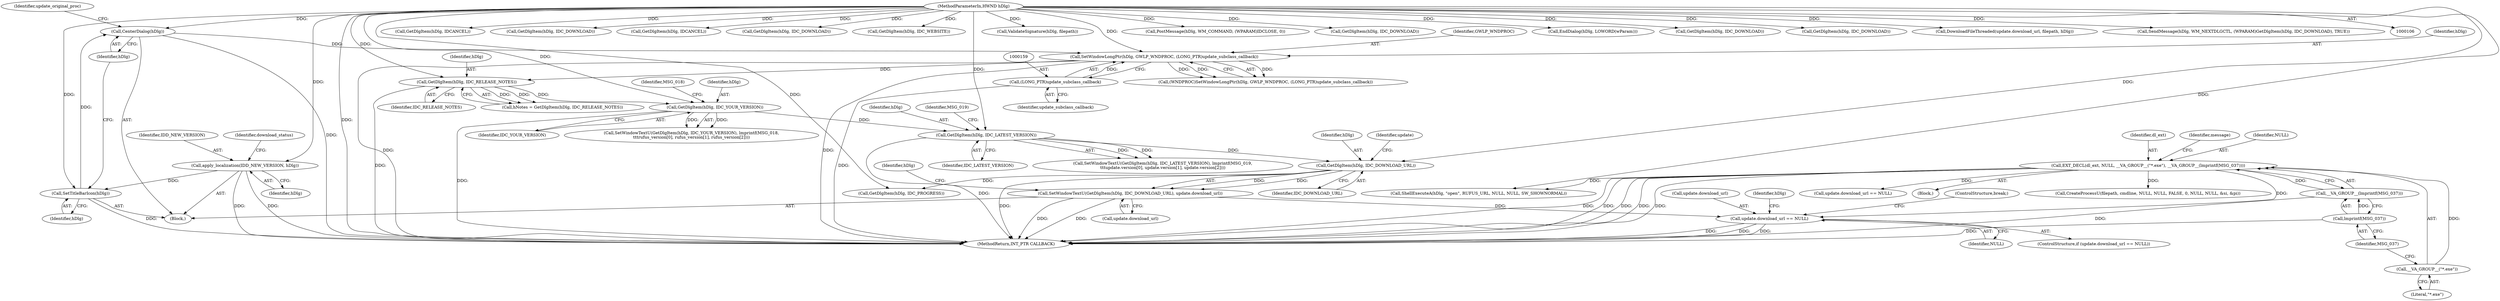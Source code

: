 digraph "0_rufus_c3c39f7f8a11f612c4ebf7affce25ec6928eb1cb_1@API" {
"1000250" [label="(Call,update.download_url == NULL)"];
"1000231" [label="(Call,SetWindowTextU(GetDlgItem(hDlg, IDC_DOWNLOAD_URL), update.download_url))"];
"1000232" [label="(Call,GetDlgItem(hDlg, IDC_DOWNLOAD_URL))"];
"1000211" [label="(Call,GetDlgItem(hDlg, IDC_LATEST_VERSION))"];
"1000196" [label="(Call,GetDlgItem(hDlg, IDC_YOUR_VERSION))"];
"1000163" [label="(Call,GetDlgItem(hDlg, IDC_RELEASE_NOTES))"];
"1000155" [label="(Call,SetWindowLongPtr(hDlg, GWLP_WNDPROC, (LONG_PTR)update_subclass_callback))"];
"1000149" [label="(Call,CenterDialog(hDlg))"];
"1000147" [label="(Call,SetTitleBarIcon(hDlg))"];
"1000141" [label="(Call,apply_localization(IDD_NEW_VERSION, hDlg))"];
"1000107" [label="(MethodParameterIn,HWND hDlg)"];
"1000158" [label="(Call,(LONG_PTR)update_subclass_callback)"];
"1000129" [label="(Call,EXT_DECL(dl_ext, NULL, __VA_GROUP__(\"*.exe\"), __VA_GROUP__(lmprintf(MSG_037))))"];
"1000132" [label="(Call,__VA_GROUP__(\"*.exe\"))"];
"1000134" [label="(Call,__VA_GROUP__(lmprintf(MSG_037)))"];
"1000135" [label="(Call,lmprintf(MSG_037))"];
"1000327" [label="(Call,ShellExecuteA(hDlg, \"open\", RUFUS_URL, NULL, NULL, SW_SHOWNORMAL))"];
"1000157" [label="(Identifier,GWLP_WNDPROC)"];
"1000249" [label="(ControlStructure,if (update.download_url == NULL))"];
"1000195" [label="(Call,SetWindowTextU(GetDlgItem(hDlg, IDC_YOUR_VERSION), lmprintf(MSG_018,\n\t\t\trufus_version[0], rufus_version[1], rufus_version[2])))"];
"1000526" [label="(Call,GetDlgItem(hDlg, IDCANCEL))"];
"1000141" [label="(Call,apply_localization(IDD_NEW_VERSION, hDlg))"];
"1000534" [label="(Call,GetDlgItem(hDlg, IDC_DOWNLOAD))"];
"1000142" [label="(Identifier,IDD_NEW_VERSION)"];
"1000138" [label="(Identifier,message)"];
"1000200" [label="(Identifier,MSG_018)"];
"1000153" [label="(Call,(WNDPROC)SetWindowLongPtr(hDlg, GWLP_WNDPROC, (LONG_PTR)update_subclass_callback))"];
"1000235" [label="(Call,update.download_url)"];
"1000156" [label="(Identifier,hDlg)"];
"1000504" [label="(Call,GetDlgItem(hDlg, IDCANCEL))"];
"1000545" [label="(Call,GetDlgItem(hDlg, IDC_DOWNLOAD))"];
"1000163" [label="(Call,GetDlgItem(hDlg, IDC_RELEASE_NOTES))"];
"1000155" [label="(Call,SetWindowLongPtr(hDlg, GWLP_WNDPROC, (LONG_PTR)update_subclass_callback))"];
"1000251" [label="(Call,update.download_url)"];
"1000136" [label="(Identifier,MSG_037)"];
"1000267" [label="(Call,GetDlgItem(hDlg, IDC_WEBSITE))"];
"1000161" [label="(Call,hNotes = GetDlgItem(hDlg, IDC_RELEASE_NOTES))"];
"1000129" [label="(Call,EXT_DECL(dl_ext, NULL, __VA_GROUP__(\"*.exe\"), __VA_GROUP__(lmprintf(MSG_037))))"];
"1000135" [label="(Call,lmprintf(MSG_037))"];
"1000422" [label="(Call,update.download_url == NULL)"];
"1000150" [label="(Identifier,hDlg)"];
"1000254" [label="(Identifier,NULL)"];
"1000257" [label="(Identifier,hDlg)"];
"1000233" [label="(Identifier,hDlg)"];
"1000239" [label="(Call,GetDlgItem(hDlg, IDC_PROGRESS))"];
"1000232" [label="(Call,GetDlgItem(hDlg, IDC_DOWNLOAD_URL))"];
"1000164" [label="(Identifier,hDlg)"];
"1000147" [label="(Call,SetTitleBarIcon(hDlg))"];
"1000357" [label="(Call,ValidateSignature(hDlg, filepath))"];
"1000160" [label="(Identifier,update_subclass_callback)"];
"1000240" [label="(Identifier,hDlg)"];
"1000165" [label="(Identifier,IDC_RELEASE_NOTES)"];
"1000111" [label="(Block,)"];
"1000131" [label="(Identifier,NULL)"];
"1000260" [label="(ControlStructure,break;)"];
"1000198" [label="(Identifier,IDC_YOUR_VERSION)"];
"1000107" [label="(MethodParameterIn,HWND hDlg)"];
"1000382" [label="(Call,CreateProcessU(filepath, cmdline, NULL, NULL, FALSE, 0, NULL, NULL, &si, &pi))"];
"1000133" [label="(Literal,\"*.exe\")"];
"1000134" [label="(Call,__VA_GROUP__(lmprintf(MSG_037)))"];
"1000211" [label="(Call,GetDlgItem(hDlg, IDC_LATEST_VERSION))"];
"1000197" [label="(Identifier,hDlg)"];
"1000149" [label="(Call,CenterDialog(hDlg))"];
"1000145" [label="(Identifier,download_status)"];
"1000407" [label="(Call,PostMessage(hDlg, WM_COMMAND, (WPARAM)IDCLOSE, 0))"];
"1000486" [label="(Call,GetDlgItem(hDlg, IDC_DOWNLOAD))"];
"1000152" [label="(Identifier,update_original_proc)"];
"1000196" [label="(Call,GetDlgItem(hDlg, IDC_YOUR_VERSION))"];
"1000132" [label="(Call,__VA_GROUP__(\"*.exe\"))"];
"1000231" [label="(Call,SetWindowTextU(GetDlgItem(hDlg, IDC_DOWNLOAD_URL), update.download_url))"];
"1000561" [label="(MethodReturn,INT_PTR CALLBACK)"];
"1000139" [label="(Block,)"];
"1000212" [label="(Identifier,hDlg)"];
"1000158" [label="(Call,(LONG_PTR)update_subclass_callback)"];
"1000318" [label="(Call,EndDialog(hDlg, LOWORD(wParam)))"];
"1000509" [label="(Call,GetDlgItem(hDlg, IDC_DOWNLOAD))"];
"1000236" [label="(Identifier,update)"];
"1000234" [label="(Identifier,IDC_DOWNLOAD_URL)"];
"1000148" [label="(Identifier,hDlg)"];
"1000256" [label="(Call,GetDlgItem(hDlg, IDC_DOWNLOAD))"];
"1000130" [label="(Identifier,dl_ext)"];
"1000250" [label="(Call,update.download_url == NULL)"];
"1000143" [label="(Identifier,hDlg)"];
"1000490" [label="(Call,DownloadFileThreaded(update.download_url, filepath, hDlg))"];
"1000213" [label="(Identifier,IDC_LATEST_VERSION)"];
"1000481" [label="(Call,SendMessage(hDlg, WM_NEXTDLGCTL, (WPARAM)GetDlgItem(hDlg, IDC_DOWNLOAD), TRUE))"];
"1000210" [label="(Call,SetWindowTextU(GetDlgItem(hDlg, IDC_LATEST_VERSION), lmprintf(MSG_019,\n\t\t\tupdate.version[0], update.version[1], update.version[2])))"];
"1000215" [label="(Identifier,MSG_019)"];
"1000250" -> "1000249"  [label="AST: "];
"1000250" -> "1000254"  [label="CFG: "];
"1000251" -> "1000250"  [label="AST: "];
"1000254" -> "1000250"  [label="AST: "];
"1000257" -> "1000250"  [label="CFG: "];
"1000260" -> "1000250"  [label="CFG: "];
"1000250" -> "1000561"  [label="DDG: "];
"1000250" -> "1000561"  [label="DDG: "];
"1000250" -> "1000561"  [label="DDG: "];
"1000231" -> "1000250"  [label="DDG: "];
"1000129" -> "1000250"  [label="DDG: "];
"1000231" -> "1000139"  [label="AST: "];
"1000231" -> "1000235"  [label="CFG: "];
"1000232" -> "1000231"  [label="AST: "];
"1000235" -> "1000231"  [label="AST: "];
"1000240" -> "1000231"  [label="CFG: "];
"1000231" -> "1000561"  [label="DDG: "];
"1000231" -> "1000561"  [label="DDG: "];
"1000232" -> "1000231"  [label="DDG: "];
"1000232" -> "1000231"  [label="DDG: "];
"1000232" -> "1000234"  [label="CFG: "];
"1000233" -> "1000232"  [label="AST: "];
"1000234" -> "1000232"  [label="AST: "];
"1000236" -> "1000232"  [label="CFG: "];
"1000232" -> "1000561"  [label="DDG: "];
"1000211" -> "1000232"  [label="DDG: "];
"1000107" -> "1000232"  [label="DDG: "];
"1000232" -> "1000239"  [label="DDG: "];
"1000211" -> "1000210"  [label="AST: "];
"1000211" -> "1000213"  [label="CFG: "];
"1000212" -> "1000211"  [label="AST: "];
"1000213" -> "1000211"  [label="AST: "];
"1000215" -> "1000211"  [label="CFG: "];
"1000211" -> "1000561"  [label="DDG: "];
"1000211" -> "1000210"  [label="DDG: "];
"1000211" -> "1000210"  [label="DDG: "];
"1000196" -> "1000211"  [label="DDG: "];
"1000107" -> "1000211"  [label="DDG: "];
"1000196" -> "1000195"  [label="AST: "];
"1000196" -> "1000198"  [label="CFG: "];
"1000197" -> "1000196"  [label="AST: "];
"1000198" -> "1000196"  [label="AST: "];
"1000200" -> "1000196"  [label="CFG: "];
"1000196" -> "1000561"  [label="DDG: "];
"1000196" -> "1000195"  [label="DDG: "];
"1000196" -> "1000195"  [label="DDG: "];
"1000163" -> "1000196"  [label="DDG: "];
"1000107" -> "1000196"  [label="DDG: "];
"1000163" -> "1000161"  [label="AST: "];
"1000163" -> "1000165"  [label="CFG: "];
"1000164" -> "1000163"  [label="AST: "];
"1000165" -> "1000163"  [label="AST: "];
"1000161" -> "1000163"  [label="CFG: "];
"1000163" -> "1000561"  [label="DDG: "];
"1000163" -> "1000161"  [label="DDG: "];
"1000163" -> "1000161"  [label="DDG: "];
"1000155" -> "1000163"  [label="DDG: "];
"1000107" -> "1000163"  [label="DDG: "];
"1000155" -> "1000153"  [label="AST: "];
"1000155" -> "1000158"  [label="CFG: "];
"1000156" -> "1000155"  [label="AST: "];
"1000157" -> "1000155"  [label="AST: "];
"1000158" -> "1000155"  [label="AST: "];
"1000153" -> "1000155"  [label="CFG: "];
"1000155" -> "1000561"  [label="DDG: "];
"1000155" -> "1000561"  [label="DDG: "];
"1000155" -> "1000153"  [label="DDG: "];
"1000155" -> "1000153"  [label="DDG: "];
"1000155" -> "1000153"  [label="DDG: "];
"1000149" -> "1000155"  [label="DDG: "];
"1000107" -> "1000155"  [label="DDG: "];
"1000158" -> "1000155"  [label="DDG: "];
"1000149" -> "1000139"  [label="AST: "];
"1000149" -> "1000150"  [label="CFG: "];
"1000150" -> "1000149"  [label="AST: "];
"1000152" -> "1000149"  [label="CFG: "];
"1000149" -> "1000561"  [label="DDG: "];
"1000147" -> "1000149"  [label="DDG: "];
"1000107" -> "1000149"  [label="DDG: "];
"1000147" -> "1000139"  [label="AST: "];
"1000147" -> "1000148"  [label="CFG: "];
"1000148" -> "1000147"  [label="AST: "];
"1000150" -> "1000147"  [label="CFG: "];
"1000147" -> "1000561"  [label="DDG: "];
"1000141" -> "1000147"  [label="DDG: "];
"1000107" -> "1000147"  [label="DDG: "];
"1000141" -> "1000139"  [label="AST: "];
"1000141" -> "1000143"  [label="CFG: "];
"1000142" -> "1000141"  [label="AST: "];
"1000143" -> "1000141"  [label="AST: "];
"1000145" -> "1000141"  [label="CFG: "];
"1000141" -> "1000561"  [label="DDG: "];
"1000141" -> "1000561"  [label="DDG: "];
"1000107" -> "1000141"  [label="DDG: "];
"1000107" -> "1000106"  [label="AST: "];
"1000107" -> "1000561"  [label="DDG: "];
"1000107" -> "1000239"  [label="DDG: "];
"1000107" -> "1000256"  [label="DDG: "];
"1000107" -> "1000267"  [label="DDG: "];
"1000107" -> "1000318"  [label="DDG: "];
"1000107" -> "1000327"  [label="DDG: "];
"1000107" -> "1000357"  [label="DDG: "];
"1000107" -> "1000407"  [label="DDG: "];
"1000107" -> "1000481"  [label="DDG: "];
"1000107" -> "1000486"  [label="DDG: "];
"1000107" -> "1000490"  [label="DDG: "];
"1000107" -> "1000504"  [label="DDG: "];
"1000107" -> "1000509"  [label="DDG: "];
"1000107" -> "1000526"  [label="DDG: "];
"1000107" -> "1000534"  [label="DDG: "];
"1000107" -> "1000545"  [label="DDG: "];
"1000158" -> "1000160"  [label="CFG: "];
"1000159" -> "1000158"  [label="AST: "];
"1000160" -> "1000158"  [label="AST: "];
"1000158" -> "1000561"  [label="DDG: "];
"1000129" -> "1000111"  [label="AST: "];
"1000129" -> "1000134"  [label="CFG: "];
"1000130" -> "1000129"  [label="AST: "];
"1000131" -> "1000129"  [label="AST: "];
"1000132" -> "1000129"  [label="AST: "];
"1000134" -> "1000129"  [label="AST: "];
"1000138" -> "1000129"  [label="CFG: "];
"1000129" -> "1000561"  [label="DDG: "];
"1000129" -> "1000561"  [label="DDG: "];
"1000129" -> "1000561"  [label="DDG: "];
"1000129" -> "1000561"  [label="DDG: "];
"1000129" -> "1000561"  [label="DDG: "];
"1000132" -> "1000129"  [label="DDG: "];
"1000134" -> "1000129"  [label="DDG: "];
"1000129" -> "1000327"  [label="DDG: "];
"1000129" -> "1000382"  [label="DDG: "];
"1000129" -> "1000422"  [label="DDG: "];
"1000132" -> "1000133"  [label="CFG: "];
"1000133" -> "1000132"  [label="AST: "];
"1000136" -> "1000132"  [label="CFG: "];
"1000134" -> "1000135"  [label="CFG: "];
"1000135" -> "1000134"  [label="AST: "];
"1000134" -> "1000561"  [label="DDG: "];
"1000135" -> "1000134"  [label="DDG: "];
"1000135" -> "1000136"  [label="CFG: "];
"1000136" -> "1000135"  [label="AST: "];
"1000135" -> "1000561"  [label="DDG: "];
}
